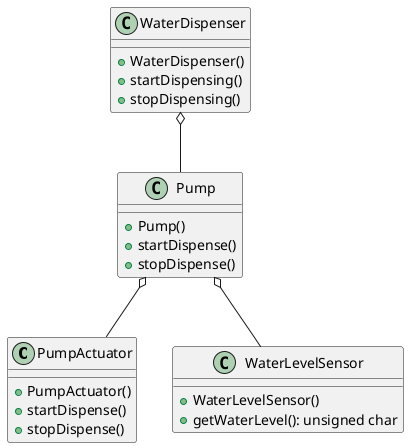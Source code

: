 @startuml

class PumpActuator {

    + PumpActuator()
    + startDispense()
    + stopDispense()
}

class Pump {

    + Pump()
    + startDispense()
    + stopDispense()
}

class WaterLevelSensor {
    + WaterLevelSensor()
    + getWaterLevel(): unsigned char
}

class WaterDispenser {

    + WaterDispenser()
    + startDispensing()
    + stopDispensing()
}

WaterDispenser o-- Pump

Pump o-- PumpActuator
Pump o-- WaterLevelSensor

@enduml